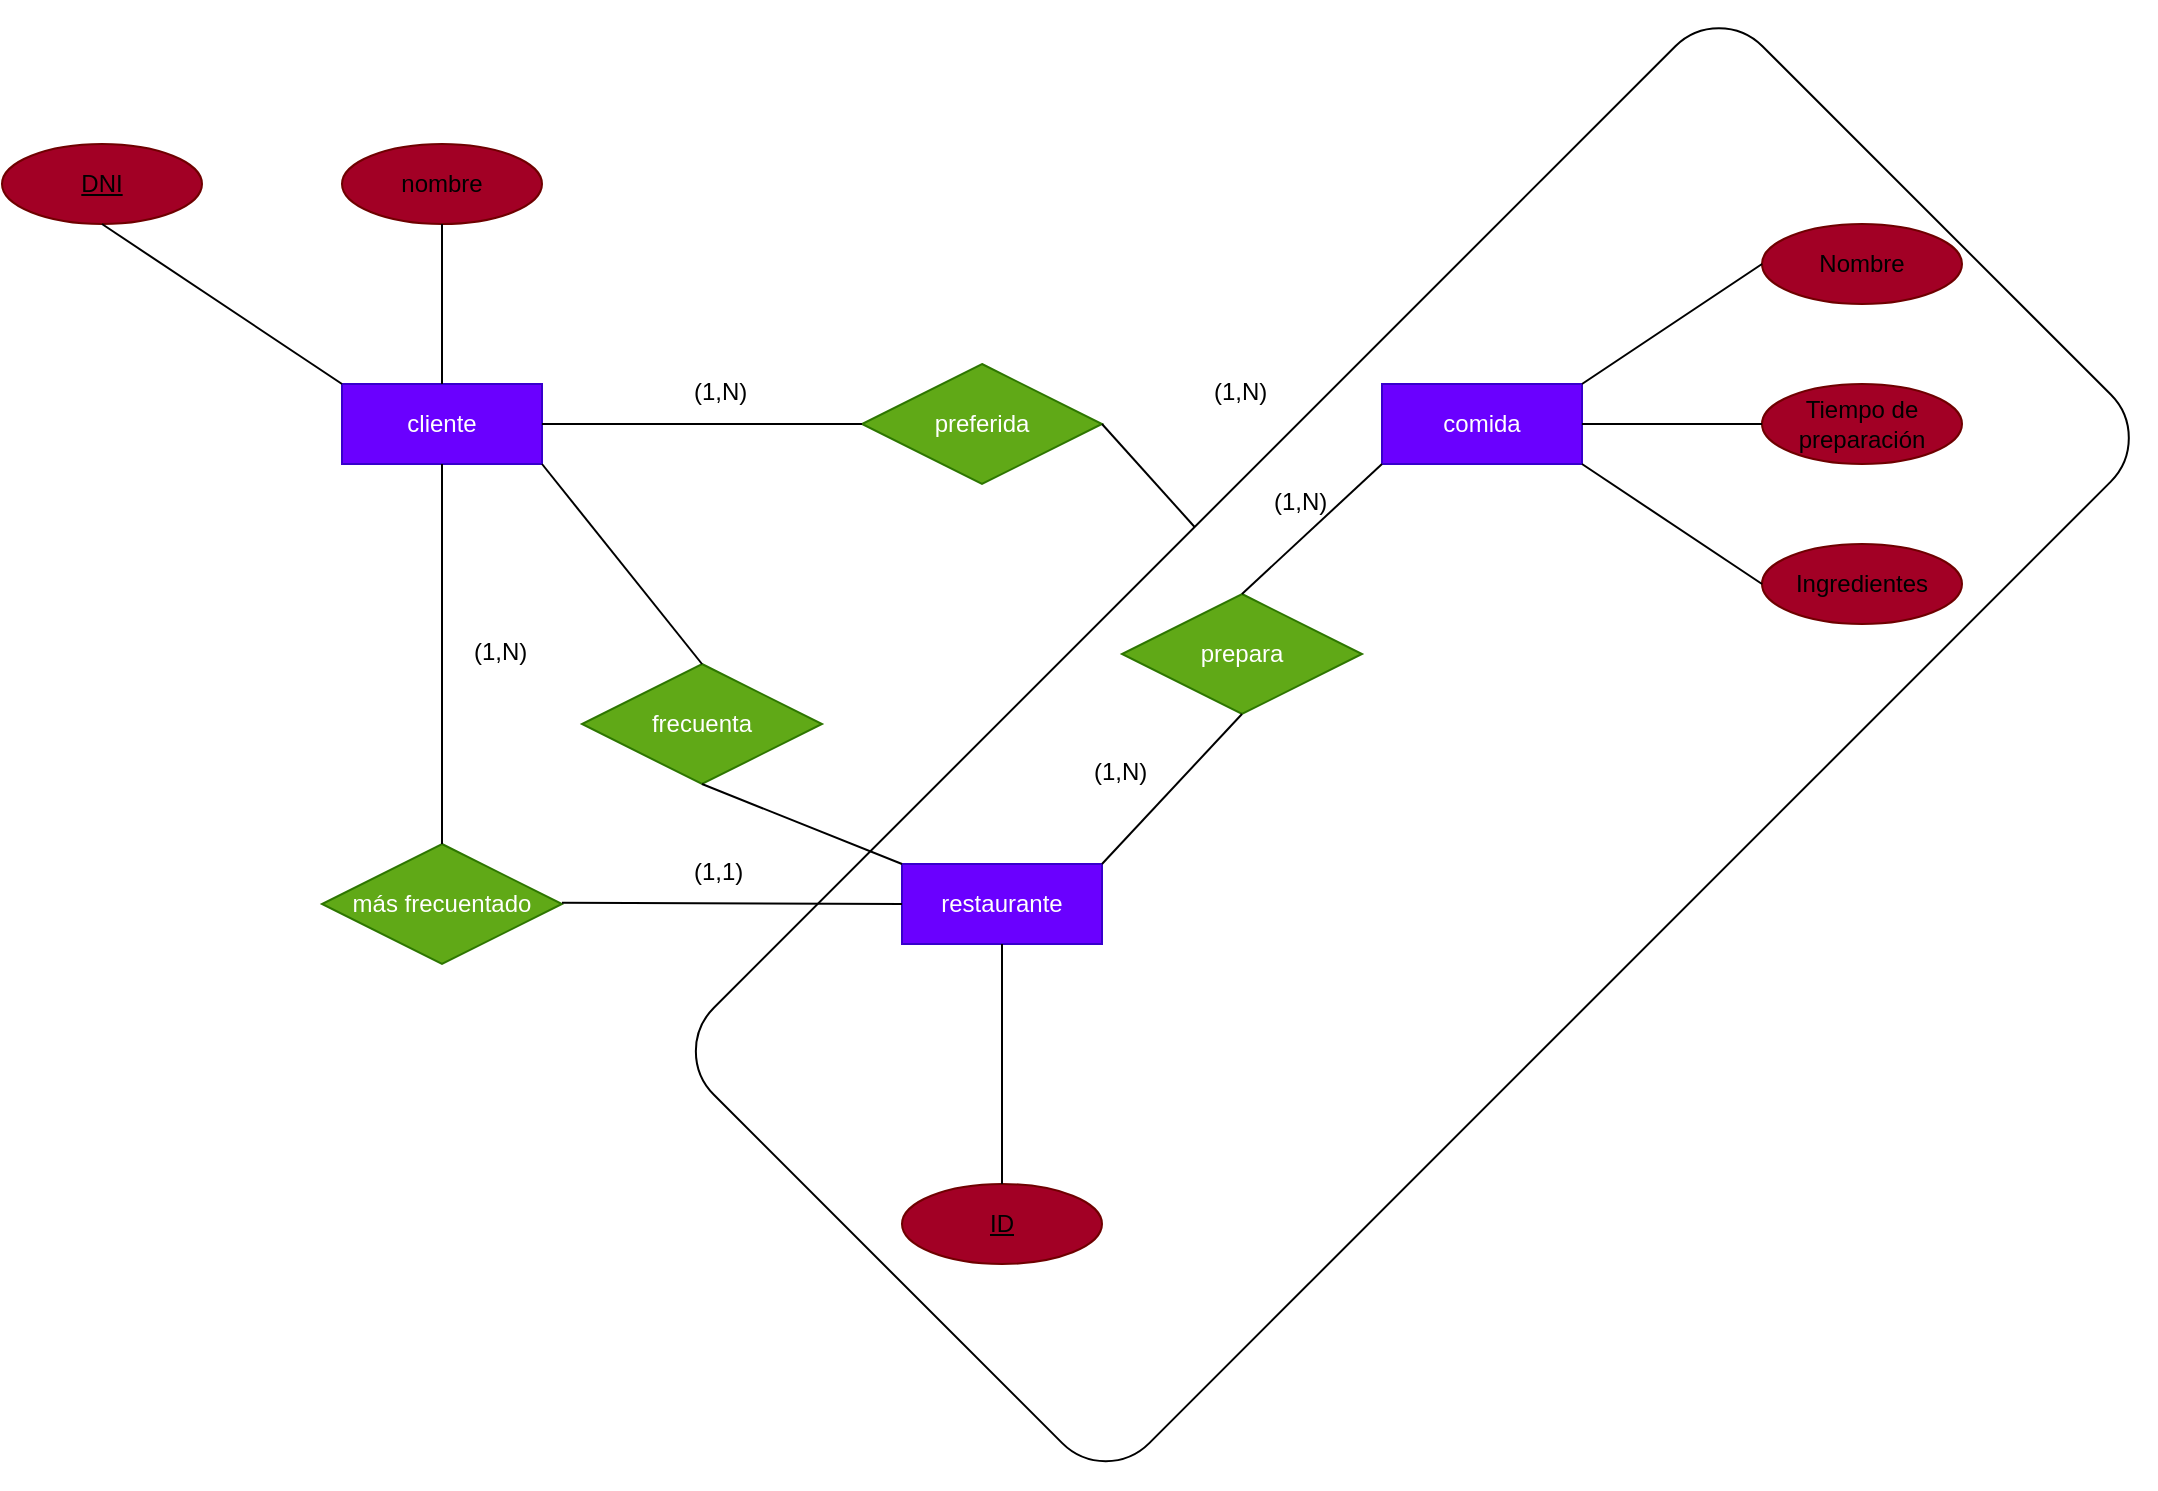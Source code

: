 <mxfile>
    <diagram id="JoUpgxUKO__nxO_DkhC6" name="Página-1">
        <mxGraphModel dx="1140" dy="762" grid="1" gridSize="10" guides="1" tooltips="1" connect="1" arrows="1" fold="1" page="1" pageScale="1" pageWidth="30000" pageHeight="30000" math="0" shadow="0">
            <root>
                <mxCell id="0"/>
                <mxCell id="1" parent="0"/>
                <mxCell id="3" value="cliente" style="whiteSpace=wrap;html=1;align=center;fillColor=#6a00ff;fontColor=#ffffff;strokeColor=#3700CC;" vertex="1" parent="1">
                    <mxGeometry x="530" y="240" width="100" height="40" as="geometry"/>
                </mxCell>
                <mxCell id="4" value="restaurante" style="whiteSpace=wrap;html=1;align=center;fillColor=#6a00ff;fontColor=#ffffff;strokeColor=#3700CC;" vertex="1" parent="1">
                    <mxGeometry x="810" y="480" width="100" height="40" as="geometry"/>
                </mxCell>
                <mxCell id="5" value="comida" style="whiteSpace=wrap;html=1;align=center;fillColor=#6a00ff;fontColor=#ffffff;strokeColor=#3700CC;" vertex="1" parent="1">
                    <mxGeometry x="1050" y="240" width="100" height="40" as="geometry"/>
                </mxCell>
                <mxCell id="6" value="nombre" style="ellipse;whiteSpace=wrap;html=1;align=center;fillColor=#a20025;strokeColor=#6F0000;" vertex="1" parent="1">
                    <mxGeometry x="530" y="120" width="100" height="40" as="geometry"/>
                </mxCell>
                <mxCell id="8" value="DNI" style="ellipse;whiteSpace=wrap;html=1;align=center;fontStyle=4;fillColor=#a20025;strokeColor=#6F0000;" vertex="1" parent="1">
                    <mxGeometry x="360" y="120" width="100" height="40" as="geometry"/>
                </mxCell>
                <mxCell id="11" value="" style="endArrow=none;html=1;rounded=0;exitX=0.5;exitY=1;exitDx=0;exitDy=0;entryX=0;entryY=0;entryDx=0;entryDy=0;" edge="1" parent="1" source="8" target="3">
                    <mxGeometry relative="1" as="geometry">
                        <mxPoint x="400" y="190" as="sourcePoint"/>
                        <mxPoint x="560" y="190" as="targetPoint"/>
                    </mxGeometry>
                </mxCell>
                <mxCell id="12" value="" style="endArrow=none;html=1;rounded=0;entryX=0.5;entryY=1;entryDx=0;entryDy=0;exitX=0.5;exitY=0;exitDx=0;exitDy=0;" edge="1" parent="1" source="3" target="6">
                    <mxGeometry relative="1" as="geometry">
                        <mxPoint x="700" y="350" as="sourcePoint"/>
                        <mxPoint x="860" y="350" as="targetPoint"/>
                    </mxGeometry>
                </mxCell>
                <mxCell id="13" value="más frecuentado" style="shape=rhombus;perimeter=rhombusPerimeter;whiteSpace=wrap;html=1;align=center;fillColor=#60a917;fontColor=#ffffff;strokeColor=#2D7600;" vertex="1" parent="1">
                    <mxGeometry x="520" y="470" width="120" height="60" as="geometry"/>
                </mxCell>
                <mxCell id="15" value="" style="endArrow=none;html=1;rounded=0;exitX=0.5;exitY=1;exitDx=0;exitDy=0;entryX=0.5;entryY=0;entryDx=0;entryDy=0;" edge="1" parent="1" source="3" target="13">
                    <mxGeometry relative="1" as="geometry">
                        <mxPoint x="660" y="380" as="sourcePoint"/>
                        <mxPoint x="820" y="380" as="targetPoint"/>
                    </mxGeometry>
                </mxCell>
                <mxCell id="16" value="" style="endArrow=none;html=1;rounded=0;entryX=0;entryY=0.5;entryDx=0;entryDy=0;" edge="1" parent="1" target="4">
                    <mxGeometry relative="1" as="geometry">
                        <mxPoint x="640" y="499.41" as="sourcePoint"/>
                        <mxPoint x="800" y="499.41" as="targetPoint"/>
                    </mxGeometry>
                </mxCell>
                <mxCell id="17" value="(1,N)" style="text;strokeColor=none;fillColor=none;spacingLeft=4;spacingRight=4;overflow=hidden;rotatable=0;points=[[0,0.5],[1,0.5]];portConstraint=eastwest;fontSize=12;" vertex="1" parent="1">
                    <mxGeometry x="590" y="360" width="40" height="30" as="geometry"/>
                </mxCell>
                <mxCell id="19" value="ID" style="ellipse;whiteSpace=wrap;html=1;align=center;fontStyle=4;fillColor=#a20025;strokeColor=#6F0000;" vertex="1" parent="1">
                    <mxGeometry x="810" y="640" width="100" height="40" as="geometry"/>
                </mxCell>
                <mxCell id="20" value="" style="endArrow=none;html=1;rounded=0;exitX=0.5;exitY=1;exitDx=0;exitDy=0;entryX=0.5;entryY=0;entryDx=0;entryDy=0;" edge="1" parent="1" source="4" target="19">
                    <mxGeometry relative="1" as="geometry">
                        <mxPoint x="730" y="560" as="sourcePoint"/>
                        <mxPoint x="890" y="560" as="targetPoint"/>
                    </mxGeometry>
                </mxCell>
                <mxCell id="21" value="prepara" style="shape=rhombus;perimeter=rhombusPerimeter;whiteSpace=wrap;html=1;align=center;fillColor=#60a917;fontColor=#ffffff;strokeColor=#2D7600;" vertex="1" parent="1">
                    <mxGeometry x="920" y="345" width="120" height="60" as="geometry"/>
                </mxCell>
                <mxCell id="22" value="" style="endArrow=none;html=1;rounded=0;exitX=1;exitY=0;exitDx=0;exitDy=0;entryX=0.5;entryY=1;entryDx=0;entryDy=0;" edge="1" parent="1" source="4" target="21">
                    <mxGeometry relative="1" as="geometry">
                        <mxPoint x="820" y="410" as="sourcePoint"/>
                        <mxPoint x="980" y="410" as="targetPoint"/>
                    </mxGeometry>
                </mxCell>
                <mxCell id="23" value="" style="endArrow=none;html=1;rounded=0;exitX=0.5;exitY=0;exitDx=0;exitDy=0;" edge="1" parent="1" source="21">
                    <mxGeometry relative="1" as="geometry">
                        <mxPoint x="1030" y="320" as="sourcePoint"/>
                        <mxPoint x="1050" y="280" as="targetPoint"/>
                    </mxGeometry>
                </mxCell>
                <mxCell id="24" value="(1,N)" style="text;strokeColor=none;fillColor=none;spacingLeft=4;spacingRight=4;overflow=hidden;rotatable=0;points=[[0,0.5],[1,0.5]];portConstraint=eastwest;fontSize=12;" vertex="1" parent="1">
                    <mxGeometry x="900" y="420" width="40" height="30" as="geometry"/>
                </mxCell>
                <mxCell id="25" value="(1,N)" style="text;strokeColor=none;fillColor=none;spacingLeft=4;spacingRight=4;overflow=hidden;rotatable=0;points=[[0,0.5],[1,0.5]];portConstraint=eastwest;fontSize=12;" vertex="1" parent="1">
                    <mxGeometry x="990" y="285" width="40" height="60" as="geometry"/>
                </mxCell>
                <mxCell id="26" value="Ingredientes" style="ellipse;whiteSpace=wrap;html=1;align=center;fillColor=#a20025;strokeColor=#6F0000;" vertex="1" parent="1">
                    <mxGeometry x="1240" y="320" width="100" height="40" as="geometry"/>
                </mxCell>
                <mxCell id="27" value="Tiempo de preparación" style="ellipse;whiteSpace=wrap;html=1;align=center;fillColor=#a20025;strokeColor=#6F0000;" vertex="1" parent="1">
                    <mxGeometry x="1240" y="240" width="100" height="40" as="geometry"/>
                </mxCell>
                <mxCell id="28" value="Nombre" style="ellipse;whiteSpace=wrap;html=1;align=center;fillColor=#a20025;strokeColor=#6F0000;" vertex="1" parent="1">
                    <mxGeometry x="1240" y="160" width="100" height="40" as="geometry"/>
                </mxCell>
                <mxCell id="31" value="" style="endArrow=none;html=1;rounded=0;exitX=0;exitY=0.5;exitDx=0;exitDy=0;entryX=1;entryY=0;entryDx=0;entryDy=0;" edge="1" parent="1" source="28" target="5">
                    <mxGeometry relative="1" as="geometry">
                        <mxPoint x="980" y="300" as="sourcePoint"/>
                        <mxPoint x="1140" y="300" as="targetPoint"/>
                    </mxGeometry>
                </mxCell>
                <mxCell id="32" value="" style="endArrow=none;html=1;rounded=0;exitX=1;exitY=0.5;exitDx=0;exitDy=0;entryX=0;entryY=0.5;entryDx=0;entryDy=0;" edge="1" parent="1" source="5" target="27">
                    <mxGeometry relative="1" as="geometry">
                        <mxPoint x="1110" y="300" as="sourcePoint"/>
                        <mxPoint x="1270" y="300" as="targetPoint"/>
                    </mxGeometry>
                </mxCell>
                <mxCell id="33" value="" style="endArrow=none;html=1;rounded=0;exitX=1;exitY=1;exitDx=0;exitDy=0;entryX=0;entryY=0.5;entryDx=0;entryDy=0;" edge="1" parent="1" source="5" target="26">
                    <mxGeometry relative="1" as="geometry">
                        <mxPoint x="1070" y="374.17" as="sourcePoint"/>
                        <mxPoint x="1230" y="374.17" as="targetPoint"/>
                    </mxGeometry>
                </mxCell>
                <mxCell id="34" value="preferida" style="shape=rhombus;perimeter=rhombusPerimeter;whiteSpace=wrap;html=1;align=center;fillColor=#60a917;fontColor=#ffffff;strokeColor=#2D7600;" vertex="1" parent="1">
                    <mxGeometry x="790" y="230" width="120" height="60" as="geometry"/>
                </mxCell>
                <mxCell id="35" value="" style="endArrow=none;html=1;rounded=0;entryX=0;entryY=0.5;entryDx=0;entryDy=0;" edge="1" parent="1" target="34">
                    <mxGeometry relative="1" as="geometry">
                        <mxPoint x="630" y="260" as="sourcePoint"/>
                        <mxPoint x="780" y="259.17" as="targetPoint"/>
                    </mxGeometry>
                </mxCell>
                <mxCell id="37" value="" style="endArrow=none;html=1;rounded=0;exitX=1;exitY=0.5;exitDx=0;exitDy=0;entryX=0.5;entryY=1;entryDx=0;entryDy=0;" edge="1" parent="1" source="34" target="75">
                    <mxGeometry relative="1" as="geometry">
                        <mxPoint x="900" y="250" as="sourcePoint"/>
                        <mxPoint x="1050" y="260" as="targetPoint"/>
                    </mxGeometry>
                </mxCell>
                <mxCell id="38" value="(1,N)" style="text;strokeColor=none;fillColor=none;spacingLeft=4;spacingRight=4;overflow=hidden;rotatable=0;points=[[0,0.5],[1,0.5]];portConstraint=eastwest;fontSize=12;" vertex="1" parent="1">
                    <mxGeometry x="700" y="230" width="40" height="30" as="geometry"/>
                </mxCell>
                <mxCell id="39" value="(1,N)" style="text;strokeColor=none;fillColor=none;spacingLeft=4;spacingRight=4;overflow=hidden;rotatable=0;points=[[0,0.5],[1,0.5]];portConstraint=eastwest;fontSize=12;" vertex="1" parent="1">
                    <mxGeometry x="960" y="230" width="40" height="30" as="geometry"/>
                </mxCell>
                <mxCell id="70" value="(1,1)" style="text;strokeColor=none;fillColor=none;spacingLeft=4;spacingRight=4;overflow=hidden;rotatable=0;points=[[0,0.5],[1,0.5]];portConstraint=eastwest;fontSize=12;" vertex="1" parent="1">
                    <mxGeometry x="700" y="470" width="40" height="30" as="geometry"/>
                </mxCell>
                <mxCell id="71" value="frecuenta" style="shape=rhombus;perimeter=rhombusPerimeter;whiteSpace=wrap;html=1;align=center;fillColor=#60a917;fontColor=#ffffff;strokeColor=#2D7600;" vertex="1" parent="1">
                    <mxGeometry x="650" y="380" width="120" height="60" as="geometry"/>
                </mxCell>
                <mxCell id="72" value="" style="endArrow=none;html=1;rounded=0;exitX=1;exitY=1;exitDx=0;exitDy=0;entryX=0.5;entryY=0;entryDx=0;entryDy=0;" edge="1" parent="1" source="3" target="71">
                    <mxGeometry relative="1" as="geometry">
                        <mxPoint x="840" y="450" as="sourcePoint"/>
                        <mxPoint x="1000" y="450" as="targetPoint"/>
                    </mxGeometry>
                </mxCell>
                <mxCell id="73" value="" style="endArrow=none;html=1;rounded=0;exitX=0.5;exitY=1;exitDx=0;exitDy=0;entryX=0;entryY=0;entryDx=0;entryDy=0;" edge="1" parent="1" source="71" target="4">
                    <mxGeometry relative="1" as="geometry">
                        <mxPoint x="740" y="420" as="sourcePoint"/>
                        <mxPoint x="900" y="420" as="targetPoint"/>
                    </mxGeometry>
                </mxCell>
                <mxCell id="75" value="" style="rounded=1;arcSize=10;whiteSpace=wrap;html=1;align=center;fillColor=none;direction=south;rotation=45;" vertex="1" parent="1">
                    <mxGeometry x="911.23" y="49.61" width="307.88" height="741.45" as="geometry"/>
                </mxCell>
            </root>
        </mxGraphModel>
    </diagram>
</mxfile>